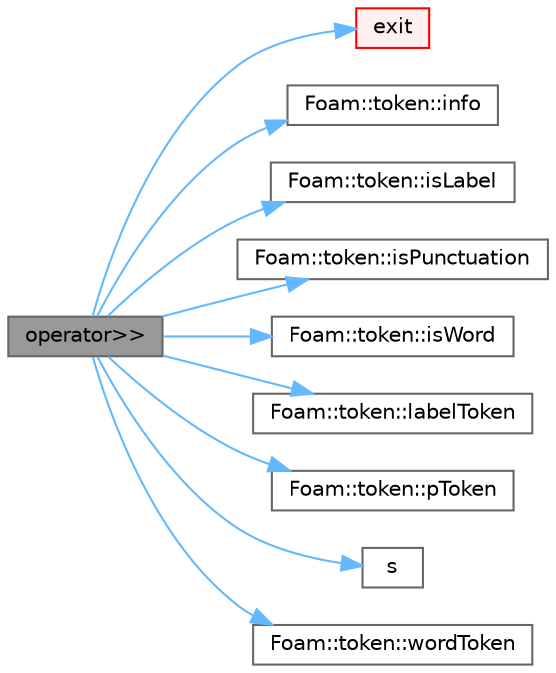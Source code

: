 digraph "operator&gt;&gt;"
{
 // LATEX_PDF_SIZE
  bgcolor="transparent";
  edge [fontname=Helvetica,fontsize=10,labelfontname=Helvetica,labelfontsize=10];
  node [fontname=Helvetica,fontsize=10,shape=box,height=0.2,width=0.4];
  rankdir="LR";
  Node1 [id="Node000001",label="operator\>\>",height=0.2,width=0.4,color="gray40", fillcolor="grey60", style="filled", fontcolor="black",tooltip=" "];
  Node1 -> Node2 [id="edge1_Node000001_Node000002",color="steelblue1",style="solid",tooltip=" "];
  Node2 [id="Node000002",label="exit",height=0.2,width=0.4,color="red", fillcolor="#FFF0F0", style="filled",URL="$namespaceFoam.html#ae0529b088aefc9f83b89dce5c31fda64",tooltip=" "];
  Node1 -> Node4 [id="edge2_Node000001_Node000004",color="steelblue1",style="solid",tooltip=" "];
  Node4 [id="Node000004",label="Foam::token::info",height=0.2,width=0.4,color="grey40", fillcolor="white", style="filled",URL="$classFoam_1_1token.html#af4ec3e87d2d49eb4b8408ca145c63ea1",tooltip=" "];
  Node1 -> Node5 [id="edge3_Node000001_Node000005",color="steelblue1",style="solid",tooltip=" "];
  Node5 [id="Node000005",label="Foam::token::isLabel",height=0.2,width=0.4,color="grey40", fillcolor="white", style="filled",URL="$classFoam_1_1token.html#a4f2cbdd6422f3a7482303d4a118289a2",tooltip=" "];
  Node1 -> Node6 [id="edge4_Node000001_Node000006",color="steelblue1",style="solid",tooltip=" "];
  Node6 [id="Node000006",label="Foam::token::isPunctuation",height=0.2,width=0.4,color="grey40", fillcolor="white", style="filled",URL="$classFoam_1_1token.html#a3b4c46bd933892ccac0632248839835b",tooltip=" "];
  Node1 -> Node7 [id="edge5_Node000001_Node000007",color="steelblue1",style="solid",tooltip=" "];
  Node7 [id="Node000007",label="Foam::token::isWord",height=0.2,width=0.4,color="grey40", fillcolor="white", style="filled",URL="$classFoam_1_1token.html#adeb09b931d83a2ae64f8228e0e2deee3",tooltip=" "];
  Node1 -> Node8 [id="edge6_Node000001_Node000008",color="steelblue1",style="solid",tooltip=" "];
  Node8 [id="Node000008",label="Foam::token::labelToken",height=0.2,width=0.4,color="grey40", fillcolor="white", style="filled",URL="$classFoam_1_1token.html#a65c9048e8c0ed42457066665dfb848d8",tooltip=" "];
  Node1 -> Node9 [id="edge7_Node000001_Node000009",color="steelblue1",style="solid",tooltip=" "];
  Node9 [id="Node000009",label="Foam::token::pToken",height=0.2,width=0.4,color="grey40", fillcolor="white", style="filled",URL="$classFoam_1_1token.html#a55ae465a45ae8b4deb5302c276267ae2",tooltip=" "];
  Node1 -> Node10 [id="edge8_Node000001_Node000010",color="steelblue1",style="solid",tooltip=" "];
  Node10 [id="Node000010",label="s",height=0.2,width=0.4,color="grey40", fillcolor="white", style="filled",URL="$gmvOutputSpray_8H.html#abd29a68223d2d8cf69b98ba8e32a841c",tooltip=" "];
  Node1 -> Node11 [id="edge9_Node000001_Node000011",color="steelblue1",style="solid",tooltip=" "];
  Node11 [id="Node000011",label="Foam::token::wordToken",height=0.2,width=0.4,color="grey40", fillcolor="white", style="filled",URL="$classFoam_1_1token.html#ad910f760295c279f583c11a6e4d445c8",tooltip=" "];
}
